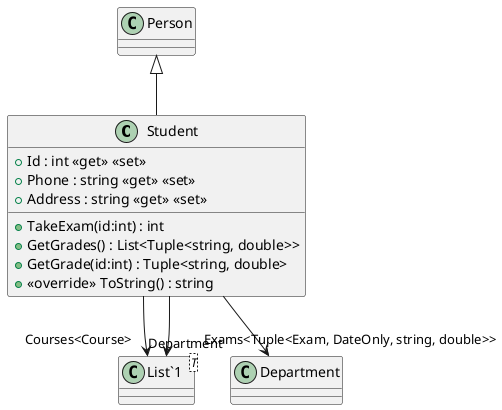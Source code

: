 @startuml
class Student {
    + Id : int <<get>> <<set>>
    + Phone : string <<get>> <<set>>
    + Address : string <<get>> <<set>>
    + TakeExam(id:int) : int
    + GetGrades() : List<Tuple<string, double>>
    + GetGrade(id:int) : Tuple<string, double>
    + <<override>> ToString() : string
}
class "List`1"<T> {
}
Person <|-- Student
Student --> "Department" Department
Student --> "Courses<Course>" "List`1"
Student --> "Exams<Tuple<Exam, DateOnly, string, double>>" "List`1"
@enduml
